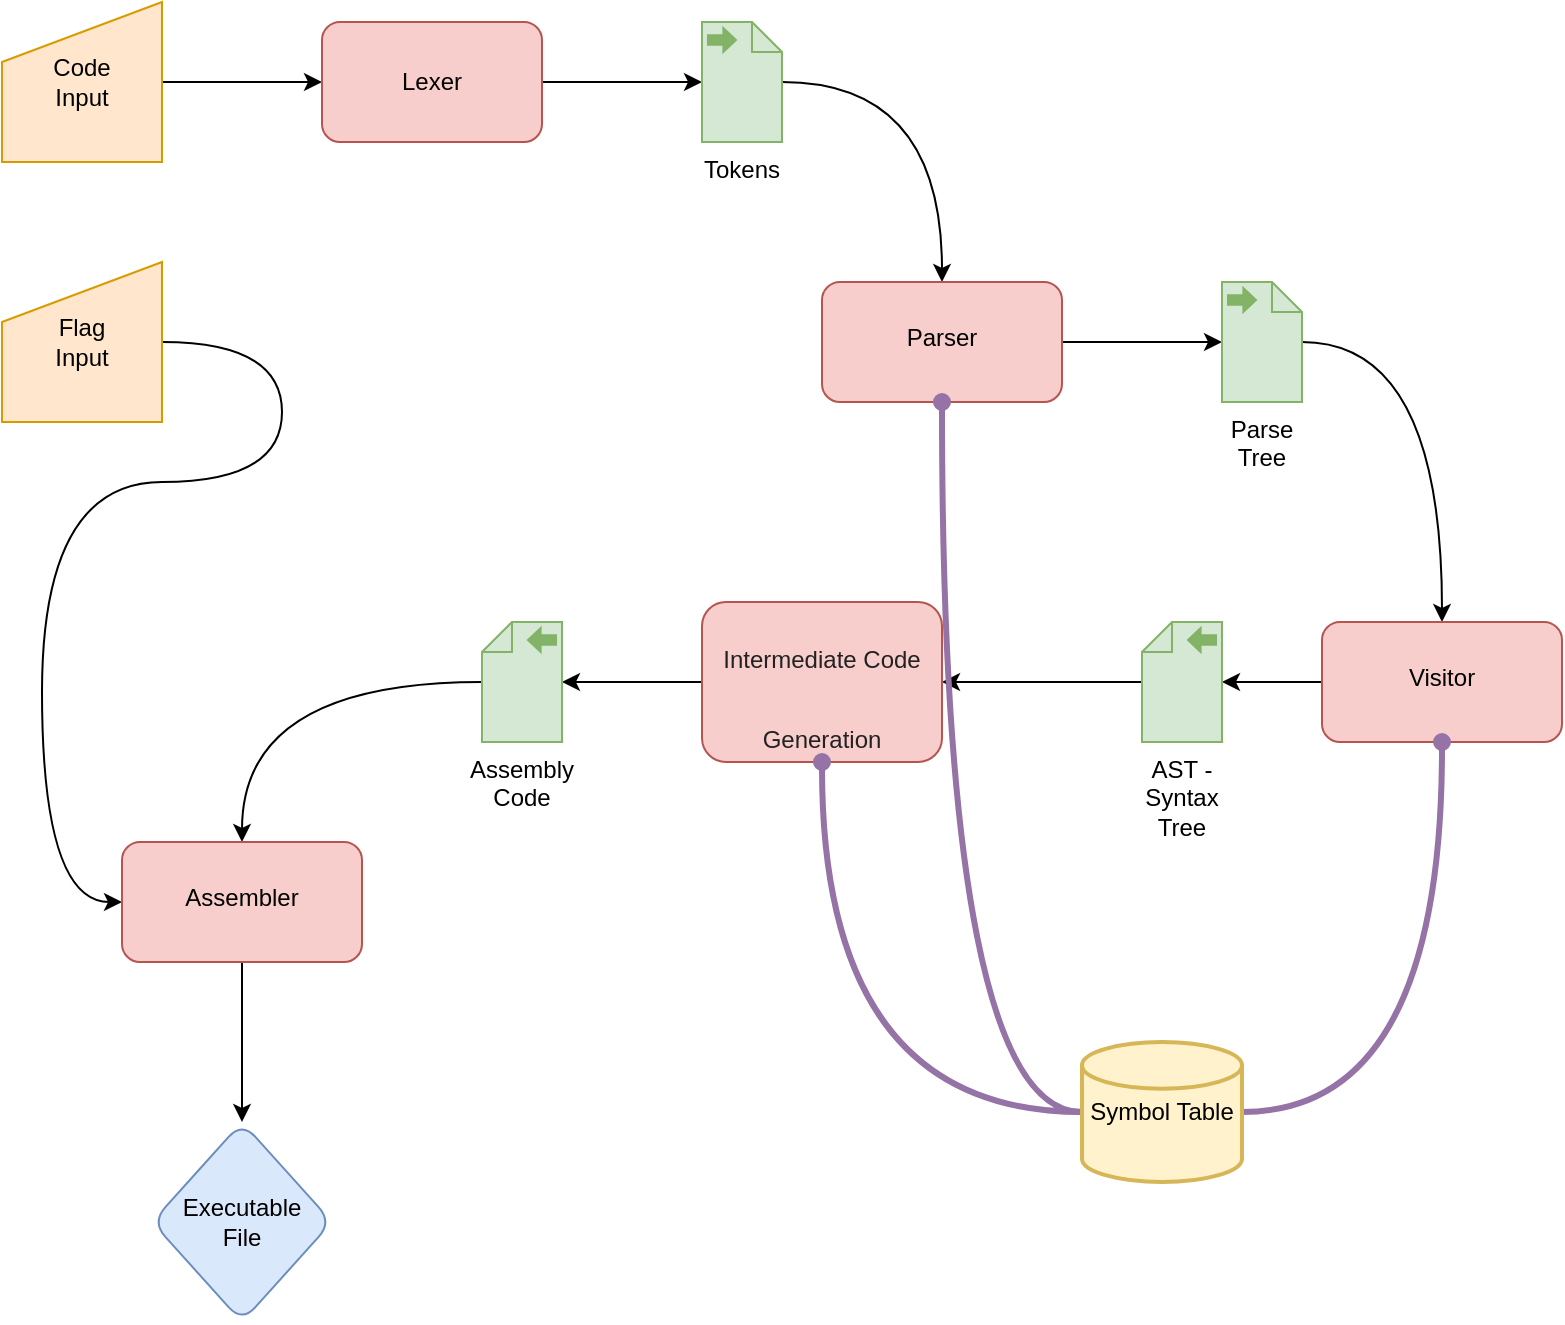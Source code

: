 <mxfile version="15.2.9" type="gitlab">
  <diagram id="DwC4AQUkQDPG6qMaaU28" name="Page-1">
    <mxGraphModel dx="1374" dy="786" grid="1" gridSize="10" guides="1" tooltips="1" connect="1" arrows="1" fold="1" page="1" pageScale="1" pageWidth="850" pageHeight="1100" math="0" shadow="0">
      <root>
        <mxCell id="0" />
        <mxCell id="1" parent="0" />
        <mxCell id="YU6FAGFtOElAnL_mcQNl-2" style="edgeStyle=orthogonalEdgeStyle;rounded=0;orthogonalLoop=1;jettySize=auto;html=1;entryX=0;entryY=0.5;entryDx=0;entryDy=0;" edge="1" parent="1" source="YU6FAGFtOElAnL_mcQNl-1" target="YU6FAGFtOElAnL_mcQNl-3">
          <mxGeometry relative="1" as="geometry">
            <mxPoint x="220" y="110" as="targetPoint" />
          </mxGeometry>
        </mxCell>
        <mxCell id="YU6FAGFtOElAnL_mcQNl-1" value="Code&lt;br&gt;Input" style="shape=manualInput;whiteSpace=wrap;html=1;fillColor=#ffe6cc;strokeColor=#d79b00;" vertex="1" parent="1">
          <mxGeometry x="60" y="70" width="80" height="80" as="geometry" />
        </mxCell>
        <mxCell id="YU6FAGFtOElAnL_mcQNl-7" value="" style="edgeStyle=orthogonalEdgeStyle;rounded=0;orthogonalLoop=1;jettySize=auto;html=1;entryX=0;entryY=0.5;entryDx=0;entryDy=0;entryPerimeter=0;" edge="1" parent="1" source="YU6FAGFtOElAnL_mcQNl-3" target="YU6FAGFtOElAnL_mcQNl-8">
          <mxGeometry relative="1" as="geometry">
            <mxPoint x="405" y="110" as="targetPoint" />
          </mxGeometry>
        </mxCell>
        <mxCell id="YU6FAGFtOElAnL_mcQNl-3" value="Lexer" style="rounded=1;whiteSpace=wrap;html=1;fillColor=#f8cecc;strokeColor=#b85450;" vertex="1" parent="1">
          <mxGeometry x="220" y="80" width="110" height="60" as="geometry" />
        </mxCell>
        <mxCell id="YU6FAGFtOElAnL_mcQNl-34" style="edgeStyle=orthogonalEdgeStyle;curved=1;rounded=0;orthogonalLoop=1;jettySize=auto;html=1;entryX=0;entryY=0.5;entryDx=0;entryDy=0;exitX=1;exitY=0.5;exitDx=0;exitDy=0;" edge="1" parent="1" source="YU6FAGFtOElAnL_mcQNl-4" target="YU6FAGFtOElAnL_mcQNl-30">
          <mxGeometry relative="1" as="geometry">
            <Array as="points">
              <mxPoint x="200" y="240" />
              <mxPoint x="200" y="310" />
              <mxPoint x="80" y="310" />
              <mxPoint x="80" y="520" />
            </Array>
          </mxGeometry>
        </mxCell>
        <mxCell id="YU6FAGFtOElAnL_mcQNl-4" value="Flag&lt;br&gt;Input" style="shape=manualInput;whiteSpace=wrap;html=1;fillColor=#ffe6cc;strokeColor=#d79b00;" vertex="1" parent="1">
          <mxGeometry x="60" y="200" width="80" height="80" as="geometry" />
        </mxCell>
        <mxCell id="YU6FAGFtOElAnL_mcQNl-13" value="" style="edgeStyle=orthogonalEdgeStyle;curved=1;rounded=0;orthogonalLoop=1;jettySize=auto;html=1;" edge="1" parent="1" source="YU6FAGFtOElAnL_mcQNl-8" target="YU6FAGFtOElAnL_mcQNl-12">
          <mxGeometry relative="1" as="geometry" />
        </mxCell>
        <mxCell id="YU6FAGFtOElAnL_mcQNl-8" value="Tokens" style="shape=mxgraph.bpmn.data;labelPosition=center;verticalLabelPosition=bottom;align=center;verticalAlign=top;whiteSpace=wrap;size=15;html=1;bpmnTransferType=output;fillColor=#d5e8d4;strokeColor=#82b366;" vertex="1" parent="1">
          <mxGeometry x="410" y="80" width="40" height="60" as="geometry" />
        </mxCell>
        <mxCell id="YU6FAGFtOElAnL_mcQNl-15" value="" style="edgeStyle=orthogonalEdgeStyle;curved=1;rounded=0;orthogonalLoop=1;jettySize=auto;html=1;" edge="1" parent="1" source="YU6FAGFtOElAnL_mcQNl-12" target="YU6FAGFtOElAnL_mcQNl-14">
          <mxGeometry relative="1" as="geometry" />
        </mxCell>
        <mxCell id="YU6FAGFtOElAnL_mcQNl-12" value="&lt;br&gt;Parser" style="whiteSpace=wrap;html=1;verticalAlign=top;strokeColor=#b85450;fillColor=#f8cecc;rounded=1;glass=0;shadow=0;sketch=0;" vertex="1" parent="1">
          <mxGeometry x="470" y="210" width="120" height="60" as="geometry" />
        </mxCell>
        <mxCell id="YU6FAGFtOElAnL_mcQNl-16" style="edgeStyle=orthogonalEdgeStyle;curved=1;rounded=0;orthogonalLoop=1;jettySize=auto;html=1;entryX=0.5;entryY=0;entryDx=0;entryDy=0;" edge="1" parent="1" source="YU6FAGFtOElAnL_mcQNl-14" target="YU6FAGFtOElAnL_mcQNl-17">
          <mxGeometry relative="1" as="geometry">
            <mxPoint x="780" y="370" as="targetPoint" />
          </mxGeometry>
        </mxCell>
        <mxCell id="YU6FAGFtOElAnL_mcQNl-14" value="Parse Tree" style="shape=mxgraph.bpmn.data;labelPosition=center;verticalLabelPosition=bottom;align=center;verticalAlign=top;whiteSpace=wrap;size=15;html=1;bpmnTransferType=output;fillColor=#d5e8d4;strokeColor=#82b366;" vertex="1" parent="1">
          <mxGeometry x="670" y="210" width="40" height="60" as="geometry" />
        </mxCell>
        <mxCell id="YU6FAGFtOElAnL_mcQNl-20" value="" style="edgeStyle=orthogonalEdgeStyle;curved=1;rounded=0;orthogonalLoop=1;jettySize=auto;html=1;" edge="1" parent="1" source="YU6FAGFtOElAnL_mcQNl-17" target="YU6FAGFtOElAnL_mcQNl-19">
          <mxGeometry relative="1" as="geometry" />
        </mxCell>
        <mxCell id="YU6FAGFtOElAnL_mcQNl-17" value="&lt;br&gt;Visitor" style="whiteSpace=wrap;html=1;verticalAlign=top;strokeColor=#b85450;fillColor=#f8cecc;rounded=1;glass=0;shadow=0;sketch=0;" vertex="1" parent="1">
          <mxGeometry x="720" y="380" width="120" height="60" as="geometry" />
        </mxCell>
        <mxCell id="YU6FAGFtOElAnL_mcQNl-22" style="edgeStyle=orthogonalEdgeStyle;curved=1;rounded=0;orthogonalLoop=1;jettySize=auto;html=1;entryX=1;entryY=0.5;entryDx=0;entryDy=0;" edge="1" parent="1" source="YU6FAGFtOElAnL_mcQNl-19" target="YU6FAGFtOElAnL_mcQNl-21">
          <mxGeometry relative="1" as="geometry" />
        </mxCell>
        <mxCell id="YU6FAGFtOElAnL_mcQNl-19" value="AST - Syntax Tree" style="shape=mxgraph.bpmn.data;labelPosition=center;verticalLabelPosition=bottom;align=center;verticalAlign=top;whiteSpace=wrap;size=15;html=1;bpmnTransferType=output;fillColor=#d5e8d4;strokeColor=#82b366;direction=east;flipH=1;" vertex="1" parent="1">
          <mxGeometry x="630" y="380" width="40" height="60" as="geometry" />
        </mxCell>
        <mxCell id="YU6FAGFtOElAnL_mcQNl-24" value="" style="edgeStyle=orthogonalEdgeStyle;curved=1;rounded=0;orthogonalLoop=1;jettySize=auto;html=1;" edge="1" parent="1" source="YU6FAGFtOElAnL_mcQNl-21" target="YU6FAGFtOElAnL_mcQNl-23">
          <mxGeometry relative="1" as="geometry" />
        </mxCell>
        <mxCell id="YU6FAGFtOElAnL_mcQNl-21" value="&lt;h2 style=&quot;box-sizing: inherit ; padding: 0px ; margin: 0px 0px 0.5em ; line-height: 40px ; color: rgb(34 , 34 , 34)&quot;&gt;&lt;span style=&quot;font-size: 12px ; font-weight: normal ; line-height: 123%&quot;&gt;Intermediate Code Generation&lt;/span&gt;&lt;br&gt;&lt;/h2&gt;" style="whiteSpace=wrap;html=1;verticalAlign=top;strokeColor=#b85450;fillColor=#f8cecc;rounded=1;glass=0;shadow=0;sketch=0;" vertex="1" parent="1">
          <mxGeometry x="410" y="370" width="120" height="80" as="geometry" />
        </mxCell>
        <mxCell id="YU6FAGFtOElAnL_mcQNl-31" style="edgeStyle=orthogonalEdgeStyle;curved=1;rounded=0;orthogonalLoop=1;jettySize=auto;html=1;" edge="1" parent="1" source="YU6FAGFtOElAnL_mcQNl-23" target="YU6FAGFtOElAnL_mcQNl-30">
          <mxGeometry relative="1" as="geometry" />
        </mxCell>
        <mxCell id="YU6FAGFtOElAnL_mcQNl-23" value="Assembly Code" style="shape=mxgraph.bpmn.data;labelPosition=center;verticalLabelPosition=bottom;align=center;verticalAlign=top;whiteSpace=wrap;size=15;html=1;bpmnTransferType=output;fillColor=#d5e8d4;strokeColor=#82b366;direction=east;flipH=1;" vertex="1" parent="1">
          <mxGeometry x="300" y="380" width="40" height="60" as="geometry" />
        </mxCell>
        <mxCell id="YU6FAGFtOElAnL_mcQNl-27" style="edgeStyle=orthogonalEdgeStyle;rounded=0;orthogonalLoop=1;jettySize=auto;html=1;entryX=0.5;entryY=1;entryDx=0;entryDy=0;fillColor=#e1d5e7;strokeColor=#9673a6;curved=1;strokeWidth=3;endArrow=oval;endFill=1;" edge="1" parent="1" source="YU6FAGFtOElAnL_mcQNl-25" target="YU6FAGFtOElAnL_mcQNl-21">
          <mxGeometry relative="1" as="geometry" />
        </mxCell>
        <mxCell id="YU6FAGFtOElAnL_mcQNl-28" style="edgeStyle=orthogonalEdgeStyle;rounded=0;orthogonalLoop=1;jettySize=auto;html=1;entryX=0.5;entryY=1;entryDx=0;entryDy=0;fillColor=#e1d5e7;strokeColor=#9673a6;curved=1;strokeWidth=3;endArrow=oval;endFill=1;" edge="1" parent="1" source="YU6FAGFtOElAnL_mcQNl-25" target="YU6FAGFtOElAnL_mcQNl-17">
          <mxGeometry relative="1" as="geometry" />
        </mxCell>
        <mxCell id="YU6FAGFtOElAnL_mcQNl-29" style="edgeStyle=orthogonalEdgeStyle;rounded=0;orthogonalLoop=1;jettySize=auto;html=1;entryX=0.5;entryY=1;entryDx=0;entryDy=0;fillColor=#e1d5e7;strokeColor=#9673a6;curved=1;strokeWidth=3;endArrow=oval;endFill=1;" edge="1" parent="1" source="YU6FAGFtOElAnL_mcQNl-25" target="YU6FAGFtOElAnL_mcQNl-12">
          <mxGeometry relative="1" as="geometry" />
        </mxCell>
        <mxCell id="YU6FAGFtOElAnL_mcQNl-25" value="Symbol Table" style="strokeWidth=2;html=1;shape=mxgraph.flowchart.database;whiteSpace=wrap;rounded=1;shadow=0;glass=0;sketch=0;fillColor=#fff2cc;strokeColor=#d6b656;" vertex="1" parent="1">
          <mxGeometry x="600" y="590" width="80" height="70" as="geometry" />
        </mxCell>
        <mxCell id="YU6FAGFtOElAnL_mcQNl-33" value="" style="edgeStyle=orthogonalEdgeStyle;curved=1;rounded=0;orthogonalLoop=1;jettySize=auto;html=1;" edge="1" parent="1" source="YU6FAGFtOElAnL_mcQNl-30" target="YU6FAGFtOElAnL_mcQNl-32">
          <mxGeometry relative="1" as="geometry" />
        </mxCell>
        <mxCell id="YU6FAGFtOElAnL_mcQNl-30" value="&lt;br&gt;Assembler" style="whiteSpace=wrap;html=1;verticalAlign=top;strokeColor=#b85450;fillColor=#f8cecc;rounded=1;glass=0;shadow=0;sketch=0;" vertex="1" parent="1">
          <mxGeometry x="120" y="490" width="120" height="60" as="geometry" />
        </mxCell>
        <mxCell id="YU6FAGFtOElAnL_mcQNl-32" value="Executable&lt;br&gt;File" style="rhombus;whiteSpace=wrap;html=1;rounded=1;shadow=0;glass=0;sketch=0;fillColor=#dae8fc;strokeColor=#6c8ebf;" vertex="1" parent="1">
          <mxGeometry x="135" y="630" width="90" height="100" as="geometry" />
        </mxCell>
      </root>
    </mxGraphModel>
  </diagram>
</mxfile>
